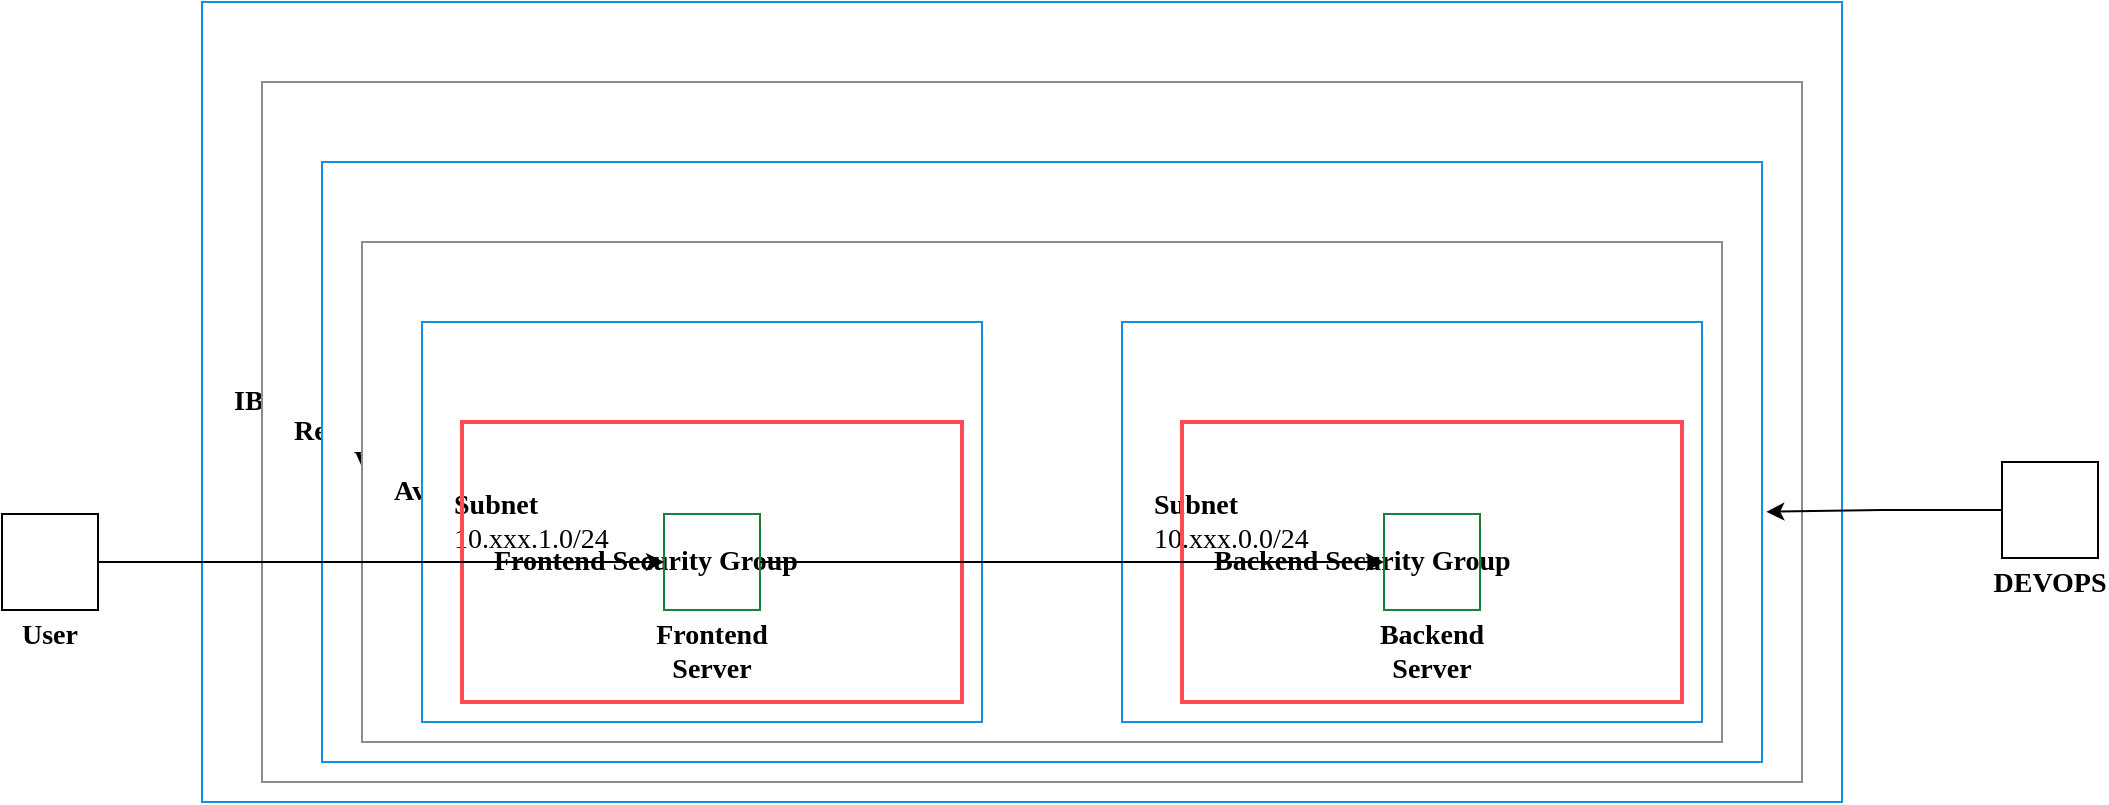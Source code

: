 <mxfile version="18.1.3" type="device"><diagram id="XHVNEz6JvMIMAlB0d3fW" name="Page-2"><mxGraphModel dx="2036" dy="777" grid="1" gridSize="10" guides="1" tooltips="1" connect="1" arrows="1" fold="1" page="1" pageScale="1" pageWidth="850" pageHeight="1100" math="0" shadow="0"><root><mxCell id="0"/><mxCell id="1" parent="0"/><UserObject placeholders="1" label="&lt;b style='font-weight:600'&gt;%Primary-Label%&lt;/b&gt;&lt;br&gt;%Secondary-Text%" Badge-Text="" Icon-Name="ibm-cloud" Primary-Label="IBM Cloud" Secondary-Text="" id="qHO9ha0LjHDyZH2-4KNs-2"><mxCell style="shape=mxgraph.ibm.base;ibmType=groupp;ibmLayout=expanded;strokeColor=#1192e8;fillColor=default;html=1;metaEdit=1;whiteSpace=wrap;fontFamily=IBM Plex Sans;fontSize=14;image=;align=left;verticalAlign=middle;labelPosition=center;verticalLabelPosition=middle;spacing=0;spacingLeft=16;spacingRight=16;spacingTop=0;spacingBottom=0;container=1;collapsible=0;expand=0;recursiveResize=0;" parent="1" vertex="1"><mxGeometry x="20" y="310" width="820" height="400" as="geometry"/></mxCell></UserObject><UserObject placeholders="1" label="&lt;b style='font-weight:600'&gt;%Primary-Label%&lt;/b&gt;&lt;br&gt;%Secondary-Text%" Badge-Text="" Icon-Name="location" Primary-Label="Region" Secondary-Text="" id="qHO9ha0LjHDyZH2-4KNs-3"><mxCell style="shape=mxgraph.ibm.base;ibmType=groupp;ibmLayout=expanded;strokeColor=#878d96;fillColor=default;html=1;metaEdit=1;whiteSpace=wrap;fontFamily=IBM Plex Sans;fontSize=14;image=;align=left;verticalAlign=middle;labelPosition=center;verticalLabelPosition=middle;spacing=0;spacingLeft=16;spacingRight=16;spacingTop=0;spacingBottom=0;container=1;collapsible=0;expand=0;recursiveResize=0;" parent="qHO9ha0LjHDyZH2-4KNs-2" vertex="1"><mxGeometry x="30" y="40" width="770" height="350" as="geometry"/></mxCell></UserObject><UserObject placeholders="1" label="&lt;b style='font-weight:600'&gt;%Primary-Label%&lt;/b&gt;&lt;br&gt;%Secondary-Text%" Badge-Text="" Icon-Name="virtual-private-cloud" Primary-Label="VPC" Secondary-Text="" id="qHO9ha0LjHDyZH2-4KNs-1"><mxCell style="shape=mxgraph.ibm.base;ibmType=groupl;ibmLayout=expanded;strokeColor=#1192e8;fillColor=default;html=1;metaEdit=1;whiteSpace=wrap;fontFamily=IBM Plex Sans;fontSize=14;image=;align=left;verticalAlign=middle;labelPosition=center;verticalLabelPosition=middle;spacing=0;spacingLeft=16;spacingRight=16;spacingTop=0;spacingBottom=0;container=1;collapsible=0;expand=0;recursiveResize=0;" parent="qHO9ha0LjHDyZH2-4KNs-3" vertex="1"><mxGeometry x="30" y="40" width="720" height="300" as="geometry"/></mxCell></UserObject><UserObject placeholders="1" label="&lt;b style='font-weight:600'&gt;%Primary-Label%&lt;/b&gt;&lt;br&gt;%Secondary-Text%" Badge-Text="" Icon-Name="data--center" Primary-Label="Availability Zone" Secondary-Text="" id="qHO9ha0LjHDyZH2-4KNs-4"><mxCell style="shape=mxgraph.ibm.base;ibmType=groupp;ibmLayout=expanded;strokeColor=#878d96;fillColor=default;html=1;metaEdit=1;whiteSpace=wrap;fontFamily=IBM Plex Sans;fontSize=14;image=;align=left;verticalAlign=middle;labelPosition=center;verticalLabelPosition=middle;spacing=0;spacingLeft=16;spacingRight=16;spacingTop=0;spacingBottom=0;container=1;collapsible=0;expand=0;recursiveResize=0;" parent="qHO9ha0LjHDyZH2-4KNs-1" vertex="1"><mxGeometry x="20" y="40" width="680" height="250" as="geometry"/></mxCell></UserObject><UserObject placeholders="1" label="&lt;b style='font-weight:600'&gt;%Primary-Label%&lt;/b&gt;&lt;br&gt;%Secondary-Text%" Badge-Text="" Icon-Name="ibm-cloud--subnets" Primary-Label="Subnet" Secondary-Text="10.xxx.1.0/24" id="qHO9ha0LjHDyZH2-4KNs-5"><mxCell style="shape=mxgraph.ibm.base;ibmType=groupp;ibmLayout=expanded;strokeColor=#1192e8;fillColor=default;html=1;metaEdit=1;whiteSpace=wrap;fontFamily=IBM Plex Sans;fontSize=14;image=;align=left;verticalAlign=middle;labelPosition=center;verticalLabelPosition=middle;spacing=0;spacingLeft=16;spacingRight=16;spacingTop=0;spacingBottom=0;container=1;collapsible=0;expand=0;recursiveResize=0;" parent="qHO9ha0LjHDyZH2-4KNs-4" vertex="1"><mxGeometry x="30" y="40" width="280" height="200" as="geometry"/></mxCell></UserObject><UserObject placeholders="1" label="&lt;b style='font-weight:600'&gt;%Primary-Label%&lt;/b&gt;&lt;br&gt;%Secondary-Text%" Badge-Text="" Icon-Name="group--security" Primary-Label="Frontend Security Group" Secondary-Text="" id="qHO9ha0LjHDyZH2-4KNs-7"><mxCell style="shape=mxgraph.ibm.base;ibmType=zone;ibmLayout=expanded;strokeColor=#fa4d56;fillColor=none;strokeWidth=2;html=1;metaEdit=1;whiteSpace=wrap;fontFamily=IBM Plex Sans;fontSize=14;image=;align=left;verticalAlign=middle;labelPosition=center;verticalLabelPosition=middle;spacing=0;spacingLeft=16;spacingRight=16;spacingTop=0;spacingBottom=0;" parent="qHO9ha0LjHDyZH2-4KNs-5" vertex="1"><mxGeometry x="20" y="50" width="250" height="140" as="geometry"/></mxCell></UserObject><UserObject placeholders="1" label="&lt;b style='font-weight:600'&gt;%Primary-Label%&lt;/b&gt;&lt;br&gt;%Secondary-Text%" Badge-Text="" Icon-Name="instance--virtual" Primary-Label="Frontend Server" Secondary-Text="" id="qHO9ha0LjHDyZH2-4KNs-10"><mxCell style="shape=mxgraph.ibm.base;ibmType=nodep;ibmLayout=collapsed;strokeColor=#198038;fillColor=none;html=1;metaEdit=1;whiteSpace=wrap;fontFamily=IBM Plex Sans;fontSize=14;image=;align=center;verticalAlign=top;labelPosition=center;verticalLabelPosition=bottom;spacing=0;spacingLeft=16;spacingRight=16;spacingTop=0;spacingBottom=4;" parent="qHO9ha0LjHDyZH2-4KNs-5" vertex="1"><mxGeometry x="121" y="96" width="48" height="48" as="geometry"/></mxCell></UserObject><UserObject placeholders="1" label="&lt;b style='font-weight:600'&gt;%Primary-Label%&lt;/b&gt;&lt;br&gt;%Secondary-Text%" Badge-Text="" Icon-Name="ibm-cloud--subnets" Primary-Label="Subnet" Secondary-Text="10.xxx.0.0/24" id="qHO9ha0LjHDyZH2-4KNs-6"><mxCell style="shape=mxgraph.ibm.base;ibmType=groupp;ibmLayout=expanded;strokeColor=#1192e8;fillColor=default;html=1;metaEdit=1;whiteSpace=wrap;fontFamily=IBM Plex Sans;fontSize=14;image=;align=left;verticalAlign=middle;labelPosition=center;verticalLabelPosition=middle;spacing=0;spacingLeft=16;spacingRight=16;spacingTop=0;spacingBottom=0;container=1;collapsible=0;expand=0;recursiveResize=0;" parent="qHO9ha0LjHDyZH2-4KNs-4" vertex="1"><mxGeometry x="380" y="40" width="290" height="200" as="geometry"/></mxCell></UserObject><UserObject placeholders="1" label="&lt;b style='font-weight:600'&gt;%Primary-Label%&lt;/b&gt;&lt;br&gt;%Secondary-Text%" Badge-Text="" Icon-Name="group--security" Primary-Label="Backend Security Group" Secondary-Text="" id="qHO9ha0LjHDyZH2-4KNs-8"><mxCell style="shape=mxgraph.ibm.base;ibmType=zone;ibmLayout=expanded;strokeColor=#fa4d56;fillColor=none;strokeWidth=2;html=1;metaEdit=1;whiteSpace=wrap;fontFamily=IBM Plex Sans;fontSize=14;image=;align=left;verticalAlign=middle;labelPosition=center;verticalLabelPosition=middle;spacing=0;spacingLeft=16;spacingRight=16;spacingTop=0;spacingBottom=0;" parent="qHO9ha0LjHDyZH2-4KNs-6" vertex="1"><mxGeometry x="30" y="50" width="250" height="140" as="geometry"/></mxCell></UserObject><UserObject placeholders="1" label="&lt;b style='font-weight:600'&gt;%Primary-Label%&lt;/b&gt;&lt;br&gt;%Secondary-Text%" Badge-Text="" Icon-Name="instance--virtual" Primary-Label="Backend Server" Secondary-Text="" id="qHO9ha0LjHDyZH2-4KNs-11"><mxCell style="shape=mxgraph.ibm.base;ibmType=nodep;ibmLayout=collapsed;strokeColor=#198038;fillColor=none;html=1;metaEdit=1;whiteSpace=wrap;fontFamily=IBM Plex Sans;fontSize=14;image=;align=center;verticalAlign=top;labelPosition=center;verticalLabelPosition=bottom;spacing=0;spacingLeft=16;spacingRight=16;spacingTop=0;spacingBottom=4;" parent="qHO9ha0LjHDyZH2-4KNs-6" vertex="1"><mxGeometry x="131" y="96" width="48" height="48" as="geometry"/></mxCell></UserObject><mxCell id="qHO9ha0LjHDyZH2-4KNs-12" style="edgeStyle=orthogonalEdgeStyle;rounded=0;orthogonalLoop=1;jettySize=auto;html=1;entryX=0;entryY=0.5;entryDx=0;entryDy=0;entryPerimeter=0;" parent="qHO9ha0LjHDyZH2-4KNs-4" source="qHO9ha0LjHDyZH2-4KNs-10" target="qHO9ha0LjHDyZH2-4KNs-11" edge="1"><mxGeometry relative="1" as="geometry"/></mxCell><mxCell id="qHO9ha0LjHDyZH2-4KNs-14" style="edgeStyle=orthogonalEdgeStyle;rounded=0;orthogonalLoop=1;jettySize=auto;html=1;" parent="1" source="qHO9ha0LjHDyZH2-4KNs-13" target="qHO9ha0LjHDyZH2-4KNs-10" edge="1"><mxGeometry relative="1" as="geometry"/></mxCell><UserObject placeholders="1" label="&lt;b style='font-weight:600'&gt;%Primary-Label%&lt;/b&gt;&lt;br&gt;%Secondary-Text%" Badge-Text="" Icon-Name="user" Primary-Label="User" Secondary-Text="" id="qHO9ha0LjHDyZH2-4KNs-13"><mxCell style="shape=mxgraph.ibm.base;ibmType=actor;ibmLayout=collapsed;strokeColor=#000000;fillColor=none;html=1;metaEdit=1;whiteSpace=wrap;fontFamily=IBM Plex Sans;fontSize=14;image=;align=center;verticalAlign=top;labelPosition=center;verticalLabelPosition=bottom;spacing=0;spacingLeft=16;spacingRight=16;spacingTop=0;spacingBottom=4;" parent="1" vertex="1"><mxGeometry x="-80" y="566" width="48" height="48" as="geometry"/></mxCell></UserObject><mxCell id="qHO9ha0LjHDyZH2-4KNs-17" style="edgeStyle=orthogonalEdgeStyle;rounded=0;orthogonalLoop=1;jettySize=auto;html=1;entryX=1.003;entryY=0.583;entryDx=0;entryDy=0;entryPerimeter=0;" parent="1" source="qHO9ha0LjHDyZH2-4KNs-16" target="qHO9ha0LjHDyZH2-4KNs-1" edge="1"><mxGeometry relative="1" as="geometry"/></mxCell><UserObject placeholders="1" label="&lt;b style='font-weight:600'&gt;%Primary-Label%&lt;/b&gt;&lt;br&gt;%Secondary-Text%" Badge-Text="" Icon-Name="group" Primary-Label="DEVOPS" Secondary-Text="" id="qHO9ha0LjHDyZH2-4KNs-16"><mxCell style="shape=mxgraph.ibm.base;ibmType=actor;ibmLayout=collapsed;strokeColor=#000000;fillColor=none;html=1;metaEdit=1;whiteSpace=wrap;fontFamily=IBM Plex Sans;fontSize=14;image=;align=center;verticalAlign=top;labelPosition=center;verticalLabelPosition=bottom;spacing=0;spacingLeft=16;spacingRight=16;spacingTop=0;spacingBottom=4;" parent="1" vertex="1"><mxGeometry x="920" y="540" width="48" height="48" as="geometry"/></mxCell></UserObject></root></mxGraphModel></diagram></mxfile>